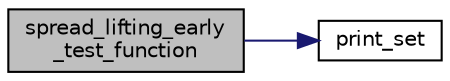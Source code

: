 digraph "spread_lifting_early_test_function"
{
  edge [fontname="Helvetica",fontsize="10",labelfontname="Helvetica",labelfontsize="10"];
  node [fontname="Helvetica",fontsize="10",shape=record];
  rankdir="LR";
  Node2648 [label="spread_lifting_early\l_test_function",height=0.2,width=0.4,color="black", fillcolor="grey75", style="filled", fontcolor="black"];
  Node2648 -> Node2649 [color="midnightblue",fontsize="10",style="solid",fontname="Helvetica"];
  Node2649 [label="print_set",height=0.2,width=0.4,color="black", fillcolor="white", style="filled",URL="$d0/dd1/blt_8h.html#a8c1a5fc71aea7ff31d181f0103196a24"];
}
